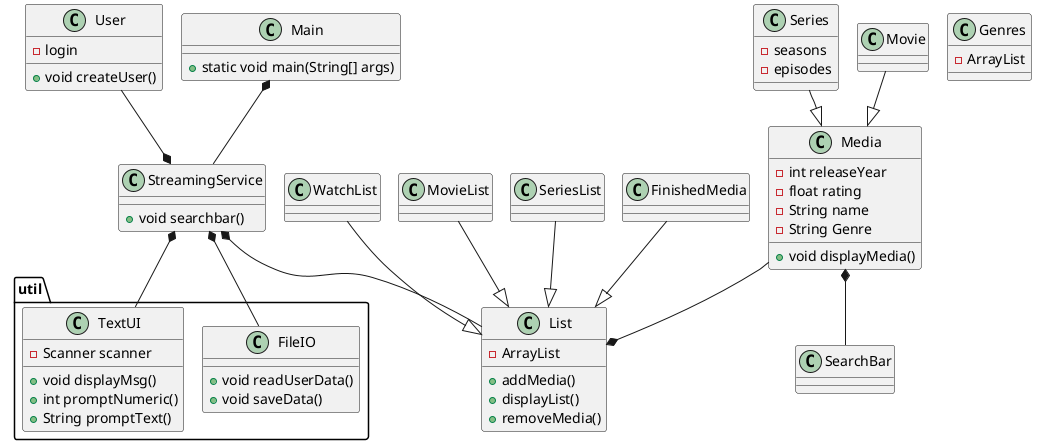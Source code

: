 @startuml
'https://plantuml.com/sequence-diagram
!pragma layout smetana

class User{
- login
+ void createUser()
}

class Main{

+ static void main(String[] args)
}

class StreamingService{

+ void searchbar()

}

class List{

- ArrayList
+ addMedia()
+ displayList()
+ removeMedia()


}

package "util" {

class FileIO{
+ void readUserData()
+ void saveData()

}
class TextUI{
- Scanner scanner
+ void displayMsg()
+ int promptNumeric()
+ String promptText()

}
}

class Media{

- int releaseYear
- float rating
- String name
- String Genre
+ void displayMedia()


}

class Genres{
- ArrayList


}

class Series{

- seasons
- episodes

}


Movie --|> Media
Series --|> Media



WatchList --|> List
MovieList --|> List
SeriesList --|> List
FinishedMedia --|> List

Main *-- StreamingService
User --* StreamingService
StreamingService *-- List
Media --* List

Media *-- SearchBar
StreamingService *-- TextUI
StreamingService *-- FileIO
@enduml